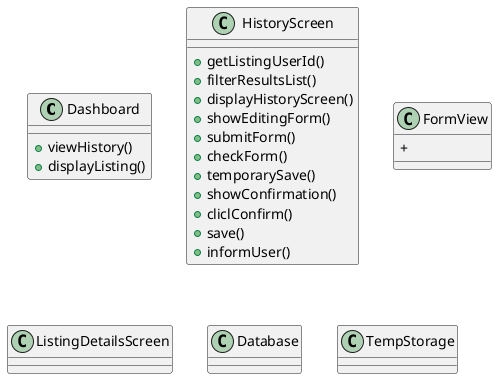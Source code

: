 @startuml
class Dashboard {
    +viewHistory()
    +displayListing()
}

class HistoryScreen {
    +getListingUserId()
    +filterResultsList()
    +displayHistoryScreen()
    +showEditingForm()
    +submitForm()
    +checkForm()
    +temporarySave()
    +showConfirmation()
    +cliclConfirm()
    +save()
    +informUser()
}

class FormView {
    +
}

class ListingDetailsScreen {}

class Database {}

class TempStorage {}

@enduml
